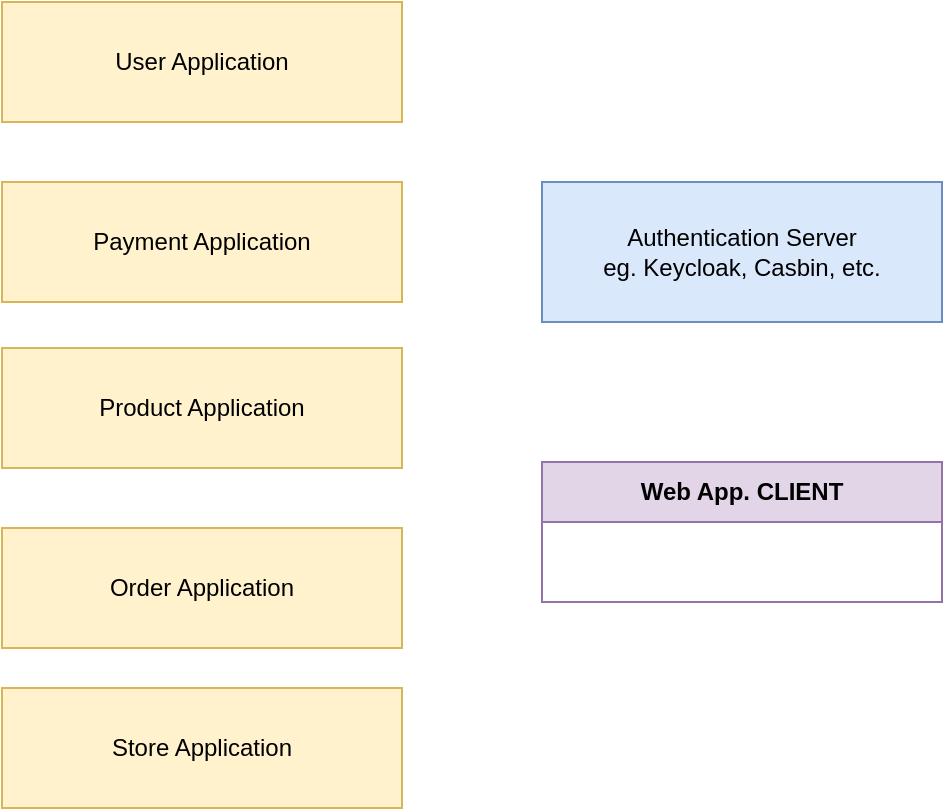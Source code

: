 <mxfile version="24.2.2" type="github">
  <diagram name="Page-1" id="4DVArmQ2FKZMZtiGT3NC">
    <mxGraphModel dx="1518" dy="656" grid="1" gridSize="10" guides="1" tooltips="1" connect="1" arrows="1" fold="1" page="1" pageScale="1" pageWidth="850" pageHeight="1100" math="0" shadow="0">
      <root>
        <mxCell id="0" />
        <mxCell id="1" parent="0" />
        <mxCell id="2RQph0JpIhb9pEtwq0Xm-1" value="Web App. CLIENT" style="swimlane;whiteSpace=wrap;html=1;startSize=30;fillColor=#e1d5e7;strokeColor=#9673a6;" parent="1" vertex="1">
          <mxGeometry x="400" y="470" width="200" height="70" as="geometry" />
        </mxCell>
        <mxCell id="2RQph0JpIhb9pEtwq0Xm-2" value="Authentication Server&lt;br&gt;eg. Keycloak, Casbin, etc." style="rounded=0;whiteSpace=wrap;html=1;fillColor=#dae8fc;strokeColor=#6c8ebf;" parent="1" vertex="1">
          <mxGeometry x="400" y="330" width="200" height="70" as="geometry" />
        </mxCell>
        <mxCell id="2RQph0JpIhb9pEtwq0Xm-3" value="User Application" style="rounded=0;whiteSpace=wrap;html=1;fillColor=#fff2cc;strokeColor=#d6b656;" parent="1" vertex="1">
          <mxGeometry x="130" y="240" width="200" height="60" as="geometry" />
        </mxCell>
        <mxCell id="2RQph0JpIhb9pEtwq0Xm-5" value="Product Application" style="rounded=0;whiteSpace=wrap;html=1;fillColor=#fff2cc;strokeColor=#d6b656;" parent="1" vertex="1">
          <mxGeometry x="130" y="413" width="200" height="60" as="geometry" />
        </mxCell>
        <mxCell id="2RQph0JpIhb9pEtwq0Xm-7" value="&lt;div&gt;Order Application&lt;/div&gt;" style="rounded=0;whiteSpace=wrap;html=1;fillColor=#fff2cc;strokeColor=#d6b656;" parent="1" vertex="1">
          <mxGeometry x="130" y="503" width="200" height="60" as="geometry" />
        </mxCell>
        <mxCell id="2RQph0JpIhb9pEtwq0Xm-8" value="Store Application" style="rounded=0;whiteSpace=wrap;html=1;fillColor=#fff2cc;strokeColor=#d6b656;" parent="1" vertex="1">
          <mxGeometry x="130" y="583" width="200" height="60" as="geometry" />
        </mxCell>
        <mxCell id="2RQph0JpIhb9pEtwq0Xm-10" value="Payment Application" style="rounded=0;whiteSpace=wrap;html=1;fillColor=#fff2cc;strokeColor=#d6b656;" parent="1" vertex="1">
          <mxGeometry x="130" y="330" width="200" height="60" as="geometry" />
        </mxCell>
      </root>
    </mxGraphModel>
  </diagram>
</mxfile>
